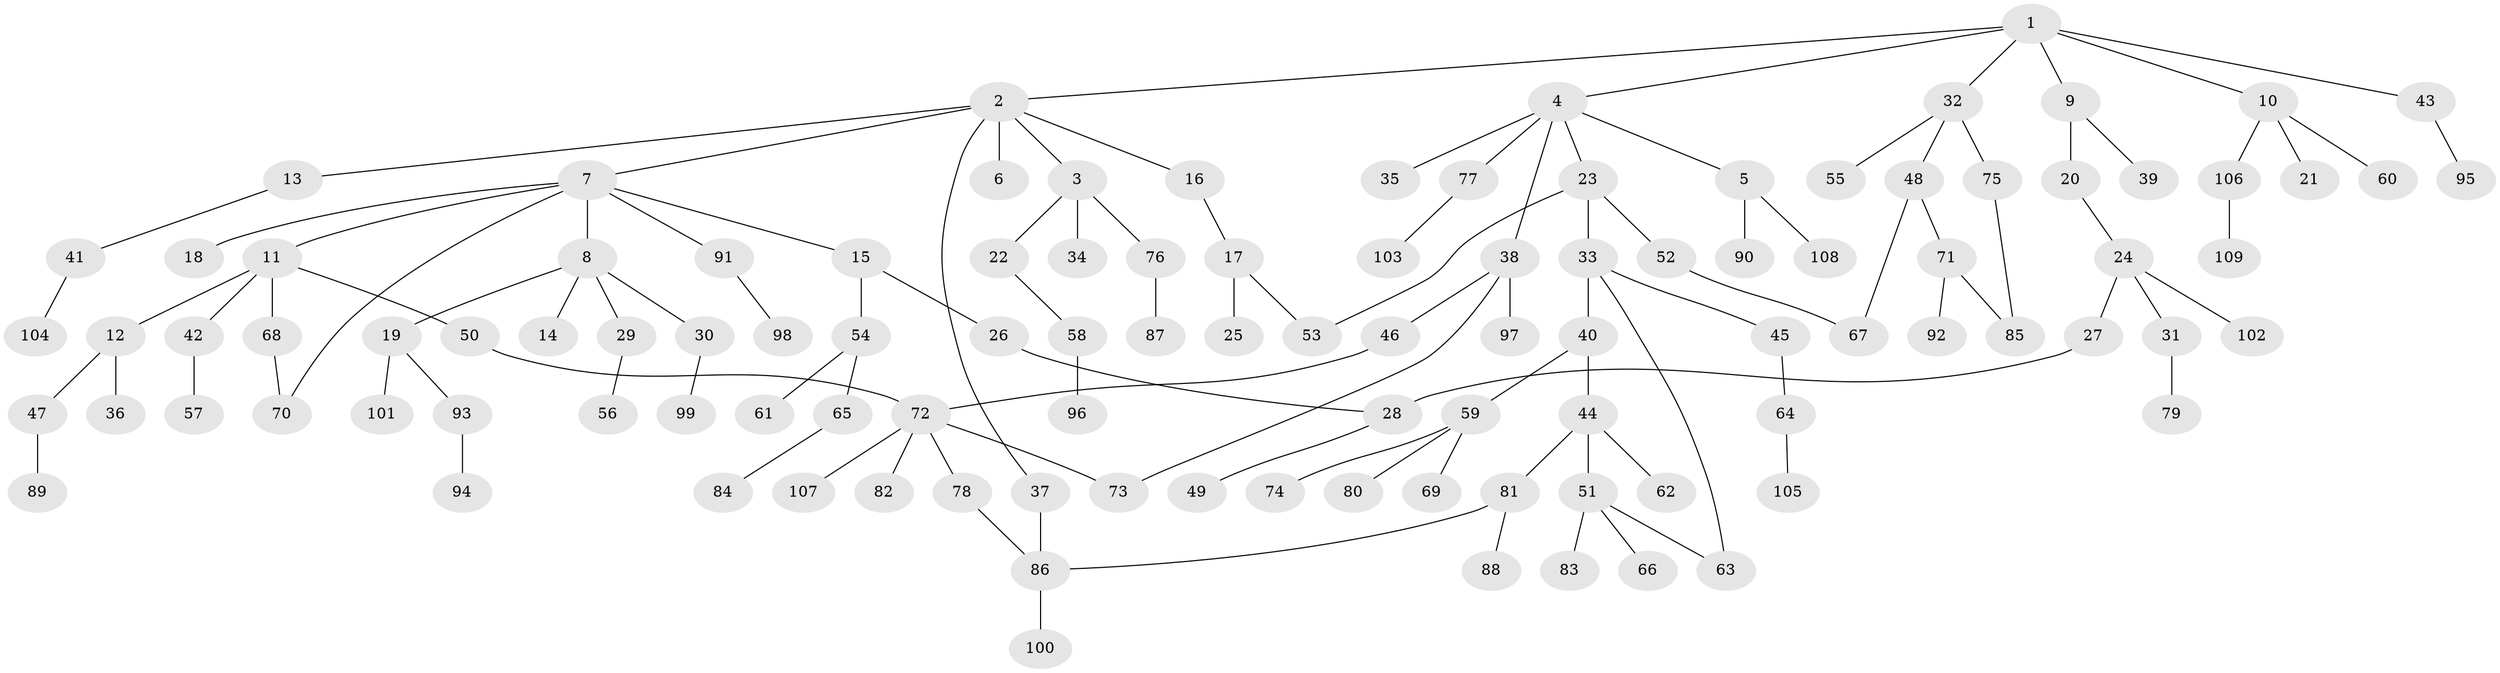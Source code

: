 // Generated by graph-tools (version 1.1) at 2025/13/03/09/25 04:13:31]
// undirected, 109 vertices, 118 edges
graph export_dot {
graph [start="1"]
  node [color=gray90,style=filled];
  1;
  2;
  3;
  4;
  5;
  6;
  7;
  8;
  9;
  10;
  11;
  12;
  13;
  14;
  15;
  16;
  17;
  18;
  19;
  20;
  21;
  22;
  23;
  24;
  25;
  26;
  27;
  28;
  29;
  30;
  31;
  32;
  33;
  34;
  35;
  36;
  37;
  38;
  39;
  40;
  41;
  42;
  43;
  44;
  45;
  46;
  47;
  48;
  49;
  50;
  51;
  52;
  53;
  54;
  55;
  56;
  57;
  58;
  59;
  60;
  61;
  62;
  63;
  64;
  65;
  66;
  67;
  68;
  69;
  70;
  71;
  72;
  73;
  74;
  75;
  76;
  77;
  78;
  79;
  80;
  81;
  82;
  83;
  84;
  85;
  86;
  87;
  88;
  89;
  90;
  91;
  92;
  93;
  94;
  95;
  96;
  97;
  98;
  99;
  100;
  101;
  102;
  103;
  104;
  105;
  106;
  107;
  108;
  109;
  1 -- 2;
  1 -- 4;
  1 -- 9;
  1 -- 10;
  1 -- 32;
  1 -- 43;
  2 -- 3;
  2 -- 6;
  2 -- 7;
  2 -- 13;
  2 -- 16;
  2 -- 37;
  3 -- 22;
  3 -- 34;
  3 -- 76;
  4 -- 5;
  4 -- 23;
  4 -- 35;
  4 -- 38;
  4 -- 77;
  5 -- 90;
  5 -- 108;
  7 -- 8;
  7 -- 11;
  7 -- 15;
  7 -- 18;
  7 -- 91;
  7 -- 70;
  8 -- 14;
  8 -- 19;
  8 -- 29;
  8 -- 30;
  9 -- 20;
  9 -- 39;
  10 -- 21;
  10 -- 60;
  10 -- 106;
  11 -- 12;
  11 -- 42;
  11 -- 50;
  11 -- 68;
  12 -- 36;
  12 -- 47;
  13 -- 41;
  15 -- 26;
  15 -- 54;
  16 -- 17;
  17 -- 25;
  17 -- 53;
  19 -- 93;
  19 -- 101;
  20 -- 24;
  22 -- 58;
  23 -- 33;
  23 -- 52;
  23 -- 53;
  24 -- 27;
  24 -- 31;
  24 -- 102;
  26 -- 28;
  27 -- 28;
  28 -- 49;
  29 -- 56;
  30 -- 99;
  31 -- 79;
  32 -- 48;
  32 -- 55;
  32 -- 75;
  33 -- 40;
  33 -- 45;
  33 -- 63;
  37 -- 86;
  38 -- 46;
  38 -- 73;
  38 -- 97;
  40 -- 44;
  40 -- 59;
  41 -- 104;
  42 -- 57;
  43 -- 95;
  44 -- 51;
  44 -- 62;
  44 -- 81;
  45 -- 64;
  46 -- 72;
  47 -- 89;
  48 -- 71;
  48 -- 67;
  50 -- 72;
  51 -- 66;
  51 -- 83;
  51 -- 63;
  52 -- 67;
  54 -- 61;
  54 -- 65;
  58 -- 96;
  59 -- 69;
  59 -- 74;
  59 -- 80;
  64 -- 105;
  65 -- 84;
  68 -- 70;
  71 -- 85;
  71 -- 92;
  72 -- 78;
  72 -- 82;
  72 -- 107;
  72 -- 73;
  75 -- 85;
  76 -- 87;
  77 -- 103;
  78 -- 86;
  81 -- 86;
  81 -- 88;
  86 -- 100;
  91 -- 98;
  93 -- 94;
  106 -- 109;
}
